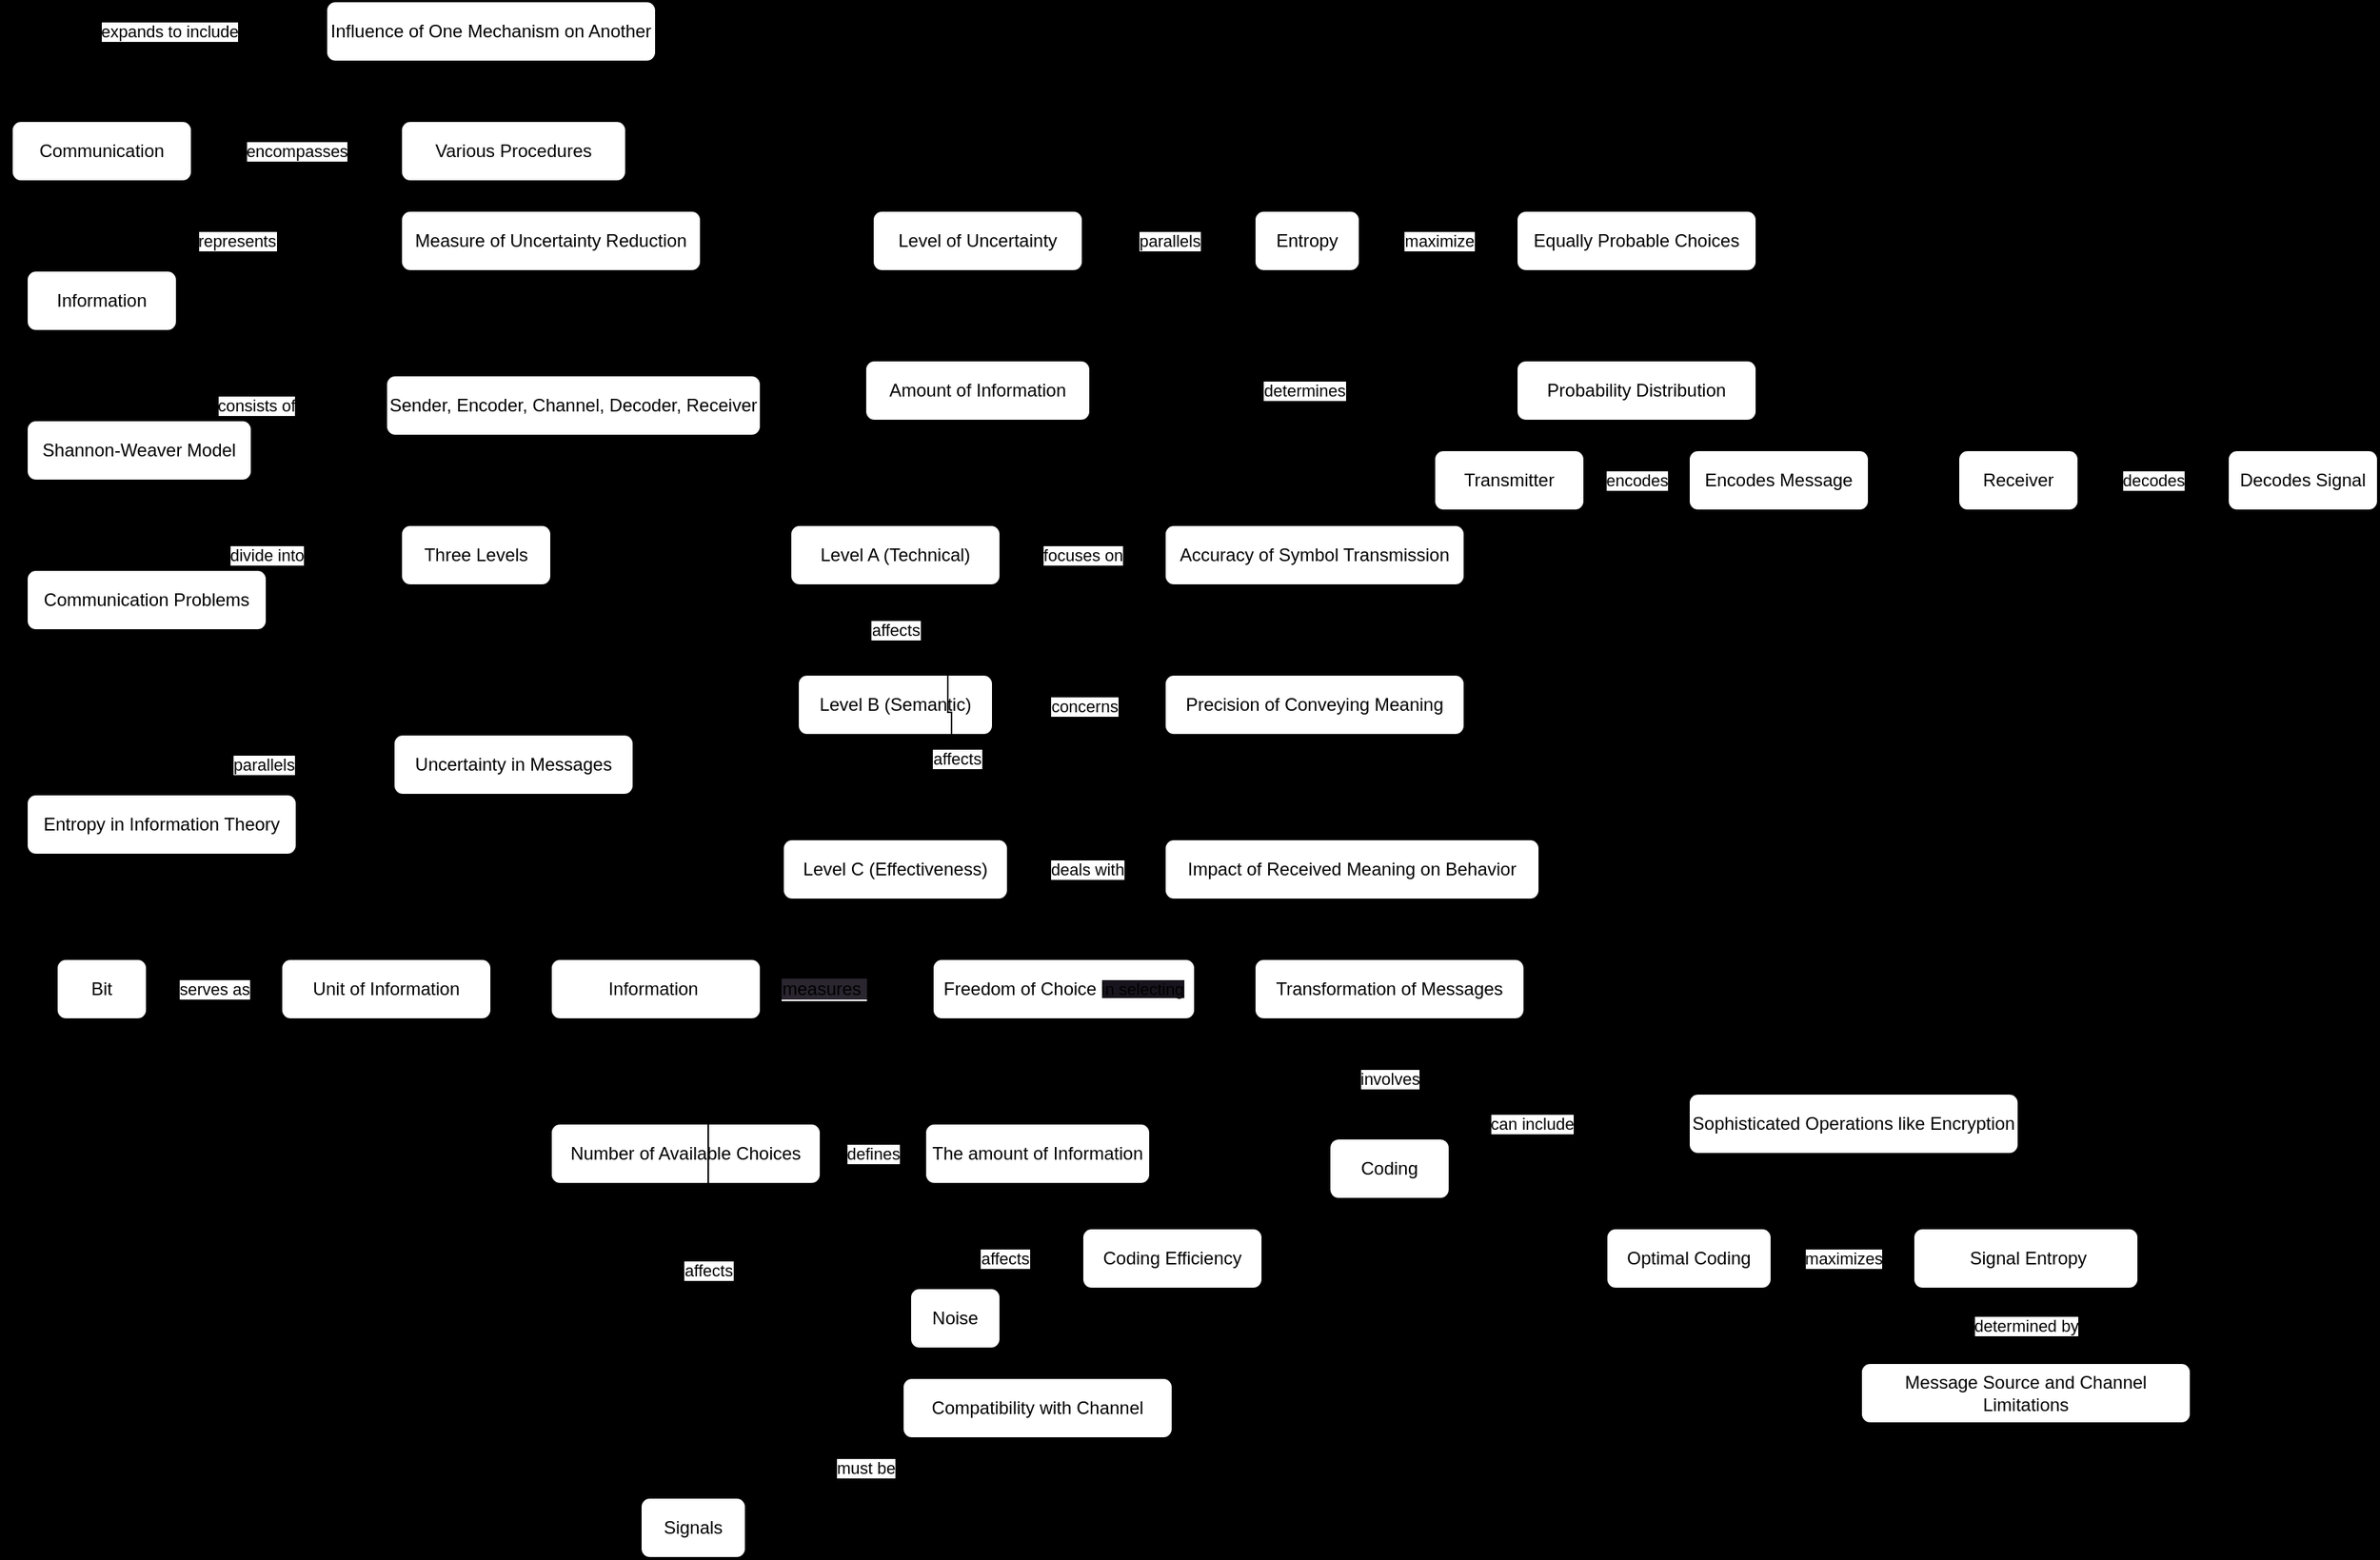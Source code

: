 <mxfile>
    <diagram id="JdzKamxjwbs6J_8y4Qll" name="Page-2">
        <mxGraphModel dx="751" dy="417" grid="1" gridSize="10" guides="1" tooltips="1" connect="1" arrows="1" fold="1" page="1" pageScale="1" pageWidth="850" pageHeight="1100" background="#000000" math="0" shadow="0">
            <root>
                <mxCell id="0"/>
                <mxCell id="1" parent="0"/>
                <mxCell id="90" style="edgeStyle=none;html=1;exitX=0.5;exitY=1;exitDx=0;exitDy=0;" edge="1" parent="1" source="2" target="7">
                    <mxGeometry relative="1" as="geometry"/>
                </mxCell>
                <mxCell id="2" value="Communication" style="rounded=1;whiteSpace=wrap;html=1;" parent="1" vertex="1">
                    <mxGeometry x="60" y="110" width="120" height="40" as="geometry"/>
                </mxCell>
                <mxCell id="3" value="Various Procedures" style="rounded=1;whiteSpace=wrap;html=1;" parent="1" vertex="1">
                    <mxGeometry x="320" y="110" width="150" height="40" as="geometry"/>
                </mxCell>
                <mxCell id="4" value="encompasses" style="edgeStyle=orthogonalEdgeStyle;rounded=1;html=1;exitX=1;exitY=0.5;exitDx=0;exitDy=0;" parent="1" source="2" target="3" edge="1">
                    <mxGeometry relative="1" as="geometry"/>
                </mxCell>
                <mxCell id="5" value="Influence of One Mechanism on Another" style="rounded=1;whiteSpace=wrap;html=1;" parent="1" vertex="1">
                    <mxGeometry x="270" y="30" width="220" height="40" as="geometry"/>
                </mxCell>
                <mxCell id="RxDYscE99tzJhrInnVEc-40" value="Procedures" style="rounded=1;whiteSpace=wrap;html=1;" parent="1" vertex="1">
                    <mxGeometry x="70" y="210" width="100" height="40" as="geometry"/>
                </mxCell>
                <mxCell id="6" value="expands to include" style="edgeStyle=orthogonalEdgeStyle;rounded=1;html=1;exitX=0.5;exitY=0;exitDx=0;exitDy=0;entryX=0;entryY=0.5;entryDx=0;entryDy=0;" parent="1" source="2" target="5" edge="1">
                    <mxGeometry relative="1" as="geometry"/>
                </mxCell>
                <mxCell id="89" style="edgeStyle=orthogonalEdgeStyle;rounded=0;orthogonalLoop=1;jettySize=auto;html=1;entryX=0;entryY=0.5;entryDx=0;entryDy=0;exitX=0.009;exitY=0.617;exitDx=0;exitDy=0;exitPerimeter=0;" edge="1" parent="1" source="7" target="28">
                    <mxGeometry relative="1" as="geometry">
                        <mxPoint x="80" y="690" as="targetPoint"/>
                        <mxPoint x="60" y="220" as="sourcePoint"/>
                        <Array as="points">
                            <mxPoint x="60" y="230"/>
                            <mxPoint x="60" y="690"/>
                        </Array>
                    </mxGeometry>
                </mxCell>
                <mxCell id="7" value="Information" style="rounded=1;whiteSpace=wrap;html=1;" parent="1" vertex="1">
                    <mxGeometry x="70" y="210" width="100" height="40" as="geometry"/>
                </mxCell>
                <mxCell id="RxDYscE99tzJhrInnVEc-74" style="edgeStyle=orthogonalEdgeStyle;rounded=0;orthogonalLoop=1;jettySize=auto;html=1;exitX=1;exitY=0.5;exitDx=0;exitDy=0;entryX=0;entryY=0.5;entryDx=0;entryDy=0;" parent="1" source="8" target="38" edge="1">
                    <mxGeometry relative="1" as="geometry"/>
                </mxCell>
                <mxCell id="8" value="Measure of Uncertainty Reduction" style="rounded=1;whiteSpace=wrap;html=1;" parent="1" vertex="1">
                    <mxGeometry x="320" y="170" width="200" height="40" as="geometry"/>
                </mxCell>
                <mxCell id="9" value="represents" style="edgeStyle=orthogonalEdgeStyle;rounded=1;html=1;exitX=0.5;exitY=0;exitDx=0;exitDy=0;" parent="1" source="7" target="8" edge="1">
                    <mxGeometry relative="1" as="geometry"/>
                </mxCell>
                <mxCell id="10" value="Shannon-Weaver Model" style="rounded=1;whiteSpace=wrap;html=1;" parent="1" vertex="1">
                    <mxGeometry x="70" y="310" width="150" height="40" as="geometry"/>
                </mxCell>
                <mxCell id="11" value="Sender, Encoder, Channel, Decoder, Receiver" style="rounded=1;whiteSpace=wrap;html=1;" parent="1" vertex="1">
                    <mxGeometry x="310" y="280" width="250" height="40" as="geometry"/>
                </mxCell>
                <mxCell id="12" value="consists of" style="edgeStyle=orthogonalEdgeStyle;rounded=1;html=1;exitX=0.5;exitY=0;exitDx=0;exitDy=0;" parent="1" source="10" target="11" edge="1">
                    <mxGeometry relative="1" as="geometry"/>
                </mxCell>
                <mxCell id="13" value="Communication Problems" style="rounded=1;whiteSpace=wrap;html=1;" parent="1" vertex="1">
                    <mxGeometry x="70" y="410" width="160" height="40" as="geometry"/>
                </mxCell>
                <mxCell id="RxDYscE99tzJhrInnVEc-27" style="edgeStyle=orthogonalEdgeStyle;rounded=0;orthogonalLoop=1;jettySize=auto;html=1;exitX=1;exitY=0.5;exitDx=0;exitDy=0;entryX=0;entryY=0.5;entryDx=0;entryDy=0;" parent="1" source="14" target="16" edge="1">
                    <mxGeometry relative="1" as="geometry">
                        <Array as="points">
                            <mxPoint x="480" y="400"/>
                            <mxPoint x="480" y="400"/>
                        </Array>
                    </mxGeometry>
                </mxCell>
                <mxCell id="RxDYscE99tzJhrInnVEc-28" style="edgeStyle=orthogonalEdgeStyle;rounded=0;orthogonalLoop=1;jettySize=auto;html=1;exitX=1;exitY=0.5;exitDx=0;exitDy=0;entryX=0;entryY=0.5;entryDx=0;entryDy=0;" parent="1" source="14" target="19" edge="1">
                    <mxGeometry relative="1" as="geometry"/>
                </mxCell>
                <mxCell id="RxDYscE99tzJhrInnVEc-29" style="edgeStyle=orthogonalEdgeStyle;rounded=0;orthogonalLoop=1;jettySize=auto;html=1;exitX=1;exitY=0.5;exitDx=0;exitDy=0;entryX=0;entryY=0.5;entryDx=0;entryDy=0;" parent="1" source="14" target="22" edge="1">
                    <mxGeometry relative="1" as="geometry"/>
                </mxCell>
                <mxCell id="14" value="Three Levels" style="rounded=1;whiteSpace=wrap;html=1;" parent="1" vertex="1">
                    <mxGeometry x="320" y="380" width="100" height="40" as="geometry"/>
                </mxCell>
                <mxCell id="15" value="divide into" style="edgeStyle=orthogonalEdgeStyle;rounded=1;html=1;exitX=0.5;exitY=0;exitDx=0;exitDy=0;" parent="1" source="13" target="14" edge="1">
                    <mxGeometry relative="1" as="geometry"/>
                </mxCell>
                <mxCell id="RxDYscE99tzJhrInnVEc-32" value="affects" style="edgeStyle=orthogonalEdgeStyle;rounded=0;orthogonalLoop=1;jettySize=auto;html=1;entryX=0.5;entryY=0;entryDx=0;entryDy=0;" parent="1" source="16" target="19" edge="1">
                    <mxGeometry relative="1" as="geometry"/>
                </mxCell>
                <mxCell id="16" value="Level A (Technical)" style="rounded=1;whiteSpace=wrap;html=1;" parent="1" vertex="1">
                    <mxGeometry x="580" y="380" width="140" height="40" as="geometry"/>
                </mxCell>
                <mxCell id="105" style="edgeStyle=none;html=1;exitX=1;exitY=0.5;exitDx=0;exitDy=0;entryX=0.5;entryY=1;entryDx=0;entryDy=0;" edge="1" parent="1" source="17" target="55">
                    <mxGeometry relative="1" as="geometry">
                        <Array as="points">
                            <mxPoint x="1060" y="400"/>
                        </Array>
                    </mxGeometry>
                </mxCell>
                <mxCell id="17" value="Accuracy of Symbol Transmission" style="rounded=1;whiteSpace=wrap;html=1;" parent="1" vertex="1">
                    <mxGeometry x="830" y="380" width="200" height="40" as="geometry"/>
                </mxCell>
                <mxCell id="18" value="focuses on" style="edgeStyle=orthogonalEdgeStyle;rounded=1;html=1;exitX=1;exitY=0.5;exitDx=0;exitDy=0;" parent="1" source="16" target="17" edge="1">
                    <mxGeometry relative="1" as="geometry"/>
                </mxCell>
                <mxCell id="19" value="Level B (Semantic)" style="rounded=1;whiteSpace=wrap;html=1;" parent="1" vertex="1">
                    <mxGeometry x="585" y="480" width="130" height="40" as="geometry"/>
                </mxCell>
                <mxCell id="20" value="Precision of Conveying Meaning" style="rounded=1;whiteSpace=wrap;html=1;" parent="1" vertex="1">
                    <mxGeometry x="830" y="480" width="200" height="40" as="geometry"/>
                </mxCell>
                <mxCell id="21" value="concerns" style="edgeStyle=orthogonalEdgeStyle;rounded=1;html=1;" parent="1" target="20" edge="1">
                    <mxGeometry relative="1" as="geometry">
                        <mxPoint x="720" y="500" as="sourcePoint"/>
                    </mxGeometry>
                </mxCell>
                <mxCell id="22" value="Level C (Effectiveness)" style="rounded=1;whiteSpace=wrap;html=1;" parent="1" vertex="1">
                    <mxGeometry x="575" y="590" width="150" height="40" as="geometry"/>
                </mxCell>
                <mxCell id="23" value="Impact of Received Meaning on Behavior" style="rounded=1;whiteSpace=wrap;html=1;" parent="1" vertex="1">
                    <mxGeometry x="830" y="590" width="250" height="40" as="geometry"/>
                </mxCell>
                <mxCell id="24" value="deals with" style="edgeStyle=orthogonalEdgeStyle;rounded=1;html=1;exitX=1;exitY=0.5;exitDx=0;exitDy=0;" parent="1" source="22" target="23" edge="1">
                    <mxGeometry relative="1" as="geometry"/>
                </mxCell>
                <mxCell id="25" value="Entropy in Information Theory" style="rounded=1;whiteSpace=wrap;html=1;" parent="1" vertex="1">
                    <mxGeometry x="70" y="560" width="180" height="40" as="geometry"/>
                </mxCell>
                <mxCell id="26" value="Uncertainty in Messages" style="rounded=1;whiteSpace=wrap;html=1;" parent="1" vertex="1">
                    <mxGeometry x="315" y="520" width="160" height="40" as="geometry"/>
                </mxCell>
                <mxCell id="27" value="parallels" style="edgeStyle=orthogonalEdgeStyle;rounded=1;html=1;exitX=0.5;exitY=0;exitDx=0;exitDy=0;" parent="1" source="25" target="26" edge="1">
                    <mxGeometry relative="1" as="geometry"/>
                </mxCell>
                <mxCell id="RxDYscE99tzJhrInnVEc-42" value="affects" style="edgeStyle=orthogonalEdgeStyle;rounded=0;orthogonalLoop=1;jettySize=auto;html=1;entryX=0.75;entryY=0;entryDx=0;entryDy=0;exitX=0.75;exitY=1;exitDx=0;exitDy=0;" parent="1" source="16" target="22" edge="1">
                    <mxGeometry x="0.376" y="3" relative="1" as="geometry">
                        <mxPoint x="660" y="440" as="sourcePoint"/>
                        <mxPoint x="660" y="490" as="targetPoint"/>
                        <mxPoint as="offset"/>
                    </mxGeometry>
                </mxCell>
                <mxCell id="28" value="Bit" style="rounded=1;whiteSpace=wrap;html=1;" parent="1" vertex="1">
                    <mxGeometry x="90" y="670" width="60" height="40" as="geometry"/>
                </mxCell>
                <mxCell id="RxDYscE99tzJhrInnVEc-60" style="edgeStyle=orthogonalEdgeStyle;rounded=0;orthogonalLoop=1;jettySize=auto;html=1;exitX=1;exitY=0.5;exitDx=0;exitDy=0;entryX=0;entryY=0.5;entryDx=0;entryDy=0;" parent="1" source="29" target="34" edge="1">
                    <mxGeometry relative="1" as="geometry"/>
                </mxCell>
                <mxCell id="29" value="Unit of Information" style="rounded=1;whiteSpace=wrap;html=1;" parent="1" vertex="1">
                    <mxGeometry x="240" y="670" width="140" height="40" as="geometry"/>
                </mxCell>
                <mxCell id="30" value="serves as" style="edgeStyle=orthogonalEdgeStyle;rounded=1;html=1;exitX=1;exitY=0.5;exitDx=0;exitDy=0;" parent="1" source="28" target="29" edge="1">
                    <mxGeometry relative="1" as="geometry"/>
                </mxCell>
                <mxCell id="31" value="Number of Available Choices" style="rounded=1;whiteSpace=wrap;html=1;" parent="1" vertex="1">
                    <mxGeometry x="420" y="780" width="180" height="40" as="geometry"/>
                </mxCell>
                <mxCell id="RxDYscE99tzJhrInnVEc-52" style="edgeStyle=orthogonalEdgeStyle;rounded=0;orthogonalLoop=1;jettySize=auto;html=1;exitX=0.5;exitY=0;exitDx=0;exitDy=0;entryX=0.5;entryY=1;entryDx=0;entryDy=0;" parent="1" source="32" target="34" edge="1">
                    <mxGeometry relative="1" as="geometry"/>
                </mxCell>
                <mxCell id="32" value="The amount of Information" style="rounded=1;whiteSpace=wrap;html=1;" parent="1" vertex="1">
                    <mxGeometry x="670" y="780" width="150" height="40" as="geometry"/>
                </mxCell>
                <mxCell id="33" value="defines" style="edgeStyle=orthogonalEdgeStyle;rounded=1;html=1;exitX=1;exitY=0.5;exitDx=0;exitDy=0;" parent="1" source="31" target="32" edge="1">
                    <mxGeometry relative="1" as="geometry"/>
                </mxCell>
                <mxCell id="34" value="Information&amp;nbsp;" style="rounded=1;whiteSpace=wrap;html=1;" parent="1" vertex="1">
                    <mxGeometry x="420" y="670" width="140" height="40" as="geometry"/>
                </mxCell>
                <mxCell id="36" value="&lt;span style=&quot;font-size: 12px; background-color: rgb(42, 37, 47);&quot;&gt;measures&amp;nbsp;&lt;/span&gt;" style="edgeStyle=orthogonalEdgeStyle;rounded=1;html=1;exitX=1;exitY=0.5;exitDx=0;exitDy=0;entryX=0;entryY=0.5;entryDx=0;entryDy=0;" parent="1" source="34" target="RxDYscE99tzJhrInnVEc-46" edge="1">
                    <mxGeometry x="-0.273" relative="1" as="geometry">
                        <mxPoint x="690" y="730" as="targetPoint"/>
                        <mxPoint as="offset"/>
                    </mxGeometry>
                </mxCell>
                <mxCell id="37" value="Entropy" style="rounded=1;whiteSpace=wrap;html=1;" parent="1" vertex="1">
                    <mxGeometry x="890" y="170" width="70" height="40" as="geometry"/>
                </mxCell>
                <mxCell id="RxDYscE99tzJhrInnVEc-59" style="edgeStyle=orthogonalEdgeStyle;rounded=0;orthogonalLoop=1;jettySize=auto;html=1;" parent="1" source="38" target="41" edge="1">
                    <mxGeometry relative="1" as="geometry"/>
                </mxCell>
                <mxCell id="38" value="Level of Uncertainty" style="rounded=1;whiteSpace=wrap;html=1;" parent="1" vertex="1">
                    <mxGeometry x="635" y="170" width="140" height="40" as="geometry"/>
                </mxCell>
                <mxCell id="39" value="parallels" style="edgeStyle=orthogonalEdgeStyle;rounded=1;html=1;exitX=0;exitY=0.5;exitDx=0;exitDy=0;" parent="1" source="37" target="38" edge="1">
                    <mxGeometry relative="1" as="geometry">
                        <mxPoint x="885" y="190" as="sourcePoint"/>
                        <Array as="points"/>
                    </mxGeometry>
                </mxCell>
                <mxCell id="RxDYscE99tzJhrInnVEc-51" style="edgeStyle=orthogonalEdgeStyle;rounded=0;orthogonalLoop=1;jettySize=auto;html=1;exitX=0.5;exitY=1;exitDx=0;exitDy=0;entryX=0.5;entryY=0;entryDx=0;entryDy=0;" parent="1" source="RxDYscE99tzJhrInnVEc-46" target="31" edge="1">
                    <mxGeometry relative="1" as="geometry"/>
                </mxCell>
                <mxCell id="RxDYscE99tzJhrInnVEc-46" value="Freedom of Choice&amp;nbsp;&lt;span style=&quot;font-size: 11px; background-color: rgb(24, 20, 29);&quot;&gt;in selecting&lt;/span&gt;" style="rounded=1;whiteSpace=wrap;html=1;" parent="1" vertex="1">
                    <mxGeometry x="675" y="670" width="175" height="40" as="geometry"/>
                </mxCell>
                <mxCell id="40" value="Probability Distribution" style="rounded=1;whiteSpace=wrap;html=1;" parent="1" vertex="1">
                    <mxGeometry x="1065" y="270" width="160" height="40" as="geometry"/>
                </mxCell>
                <mxCell id="41" value="Amount of Information" style="rounded=1;whiteSpace=wrap;html=1;" parent="1" vertex="1">
                    <mxGeometry x="630" y="270" width="150" height="40" as="geometry"/>
                </mxCell>
                <mxCell id="42" value="determines" style="edgeStyle=orthogonalEdgeStyle;rounded=1;html=1;" parent="1" source="40" target="41" edge="1">
                    <mxGeometry relative="1" as="geometry">
                        <mxPoint x="1175" y="460" as="sourcePoint"/>
                        <Array as="points">
                            <mxPoint x="930" y="290"/>
                            <mxPoint x="930" y="290"/>
                        </Array>
                    </mxGeometry>
                </mxCell>
                <mxCell id="RxDYscE99tzJhrInnVEc-57" style="edgeStyle=orthogonalEdgeStyle;rounded=0;orthogonalLoop=1;jettySize=auto;html=1;exitX=0.5;exitY=1;exitDx=0;exitDy=0;entryX=0.5;entryY=0;entryDx=0;entryDy=0;" parent="1" source="46" target="40" edge="1">
                    <mxGeometry relative="1" as="geometry"/>
                </mxCell>
                <mxCell id="46" value="Equally Probable Choices" style="rounded=1;whiteSpace=wrap;html=1;" parent="1" vertex="1">
                    <mxGeometry x="1065" y="170" width="160" height="40" as="geometry"/>
                </mxCell>
                <mxCell id="48" value="maximize" style="edgeStyle=orthogonalEdgeStyle;rounded=1;html=1;entryX=1;entryY=0.5;entryDx=0;entryDy=0;exitX=0;exitY=0.5;exitDx=0;exitDy=0;" parent="1" source="46" target="37" edge="1">
                    <mxGeometry relative="1" as="geometry">
                        <mxPoint x="1275" y="160" as="sourcePoint"/>
                        <mxPoint x="995" y="190" as="targetPoint"/>
                        <Array as="points"/>
                    </mxGeometry>
                </mxCell>
                <mxCell id="RxDYscE99tzJhrInnVEc-90" style="edgeStyle=orthogonalEdgeStyle;rounded=0;orthogonalLoop=1;jettySize=auto;html=1;exitX=0.5;exitY=1;exitDx=0;exitDy=0;entryX=0;entryY=0.5;entryDx=0;entryDy=0;" parent="1" source="52" target="66" edge="1">
                    <mxGeometry relative="1" as="geometry">
                        <mxPoint x="980.294" y="900" as="targetPoint"/>
                        <Array as="points">
                            <mxPoint x="980" y="870"/>
                        </Array>
                    </mxGeometry>
                </mxCell>
                <mxCell id="52" value="Coding" style="rounded=1;whiteSpace=wrap;html=1;" parent="1" vertex="1">
                    <mxGeometry x="940" y="790" width="80" height="40" as="geometry"/>
                </mxCell>
                <mxCell id="53" value="Transformation of Messages" style="rounded=1;whiteSpace=wrap;html=1;" parent="1" vertex="1">
                    <mxGeometry x="890" y="670" width="180" height="40" as="geometry"/>
                </mxCell>
                <mxCell id="54" value="involves" style="edgeStyle=orthogonalEdgeStyle;rounded=1;html=1;exitX=0.5;exitY=0;exitDx=0;exitDy=0;" parent="1" source="52" target="53" edge="1">
                    <mxGeometry relative="1" as="geometry"/>
                </mxCell>
                <mxCell id="55" value="Transmitter" style="rounded=1;whiteSpace=wrap;html=1;" parent="1" vertex="1">
                    <mxGeometry x="1010" y="330" width="100" height="40" as="geometry"/>
                </mxCell>
                <mxCell id="RxDYscE99tzJhrInnVEc-76" style="edgeStyle=orthogonalEdgeStyle;rounded=0;orthogonalLoop=1;jettySize=auto;html=1;exitX=1;exitY=0.5;exitDx=0;exitDy=0;" parent="1" source="56" target="58" edge="1">
                    <mxGeometry relative="1" as="geometry"/>
                </mxCell>
                <mxCell id="56" value="Encodes Message" style="rounded=1;whiteSpace=wrap;html=1;" parent="1" vertex="1">
                    <mxGeometry x="1180" y="330" width="120" height="40" as="geometry"/>
                </mxCell>
                <mxCell id="57" value="encodes" style="edgeStyle=orthogonalEdgeStyle;rounded=1;html=1;exitX=1;exitY=0.5;exitDx=0;exitDy=0;" parent="1" source="55" target="56" edge="1">
                    <mxGeometry relative="1" as="geometry"/>
                </mxCell>
                <mxCell id="58" value="Receiver" style="rounded=1;whiteSpace=wrap;html=1;" parent="1" vertex="1">
                    <mxGeometry x="1360" y="330" width="80" height="40" as="geometry"/>
                </mxCell>
                <mxCell id="59" value="Decodes Signal" style="rounded=1;whiteSpace=wrap;html=1;" parent="1" vertex="1">
                    <mxGeometry x="1540" y="330" width="100" height="40" as="geometry"/>
                </mxCell>
                <mxCell id="60" value="decodes" style="edgeStyle=orthogonalEdgeStyle;rounded=1;html=1;exitX=1;exitY=0.5;exitDx=0;exitDy=0;" parent="1" source="58" target="59" edge="1">
                    <mxGeometry relative="1" as="geometry"/>
                </mxCell>
                <mxCell id="61" value="Sophisticated Operations like Encryption" style="rounded=1;whiteSpace=wrap;html=1;" parent="1" vertex="1">
                    <mxGeometry x="1180" y="760" width="220" height="40" as="geometry"/>
                </mxCell>
                <mxCell id="62" value="can include" style="edgeStyle=orthogonalEdgeStyle;rounded=1;html=1;exitX=0.5;exitY=0;exitDx=0;exitDy=0;" parent="1" source="52" target="61" edge="1">
                    <mxGeometry relative="1" as="geometry"/>
                </mxCell>
                <mxCell id="63" value="Signals" style="rounded=1;whiteSpace=wrap;html=1;" parent="1" vertex="1">
                    <mxGeometry x="480" y="1030" width="70" height="40" as="geometry"/>
                </mxCell>
                <mxCell id="104" style="edgeStyle=none;html=1;exitX=1;exitY=0.5;exitDx=0;exitDy=0;entryX=0.5;entryY=1;entryDx=0;entryDy=0;" edge="1" parent="1" source="64" target="82">
                    <mxGeometry relative="1" as="geometry"/>
                </mxCell>
                <mxCell id="64" value="Compatibility with Channel" style="rounded=1;whiteSpace=wrap;html=1;" parent="1" vertex="1">
                    <mxGeometry x="655" y="950" width="180" height="40" as="geometry"/>
                </mxCell>
                <mxCell id="65" value="must be" style="edgeStyle=orthogonalEdgeStyle;rounded=1;html=1;exitX=0.5;exitY=0;exitDx=0;exitDy=0;" parent="1" source="63" target="64" edge="1">
                    <mxGeometry relative="1" as="geometry"/>
                </mxCell>
                <mxCell id="66" value="Optimal Coding" style="rounded=1;whiteSpace=wrap;html=1;" parent="1" vertex="1">
                    <mxGeometry x="1125" y="850" width="110" height="40" as="geometry"/>
                </mxCell>
                <mxCell id="67" value="&amp;nbsp;Signal Entropy" style="rounded=1;whiteSpace=wrap;html=1;" parent="1" vertex="1">
                    <mxGeometry x="1330" y="850" width="150" height="40" as="geometry"/>
                </mxCell>
                <mxCell id="68" value="maximizes" style="edgeStyle=orthogonalEdgeStyle;rounded=1;html=1;exitX=1;exitY=0.5;exitDx=0;exitDy=0;" parent="1" source="66" target="67" edge="1">
                    <mxGeometry relative="1" as="geometry"/>
                </mxCell>
                <mxCell id="103" style="edgeStyle=none;html=1;exitX=0;exitY=0.25;exitDx=0;exitDy=0;entryX=0;entryY=0.75;entryDx=0;entryDy=0;" edge="1" parent="1" source="81" target="32">
                    <mxGeometry relative="1" as="geometry">
                        <Array as="points">
                            <mxPoint x="660" y="830"/>
                        </Array>
                    </mxGeometry>
                </mxCell>
                <mxCell id="81" value="Noise" style="rounded=1;whiteSpace=wrap;html=1;" parent="1" vertex="1">
                    <mxGeometry x="660" y="890" width="60" height="40" as="geometry"/>
                </mxCell>
                <mxCell id="101" style="edgeStyle=none;html=1;exitX=1;exitY=0.5;exitDx=0;exitDy=0;entryX=0;entryY=0.5;entryDx=0;entryDy=0;" edge="1" parent="1" source="82" target="52">
                    <mxGeometry relative="1" as="geometry">
                        <Array as="points">
                            <mxPoint x="910" y="870"/>
                            <mxPoint x="910" y="810"/>
                        </Array>
                    </mxGeometry>
                </mxCell>
                <mxCell id="82" value="Coding Efficiency" style="rounded=1;whiteSpace=wrap;html=1;" parent="1" vertex="1">
                    <mxGeometry x="775" y="850" width="120" height="40" as="geometry"/>
                </mxCell>
                <mxCell id="83" value="affects" style="edgeStyle=orthogonalEdgeStyle;rounded=1;html=1;exitX=0.5;exitY=0;exitDx=0;exitDy=0;" parent="1" source="81" target="82" edge="1">
                    <mxGeometry relative="1" as="geometry">
                        <Array as="points">
                            <mxPoint x="690" y="870"/>
                        </Array>
                    </mxGeometry>
                </mxCell>
                <mxCell id="97" value="Message Source and Channel Limitations" style="rounded=1;whiteSpace=wrap;html=1;" vertex="1" parent="1">
                    <mxGeometry x="1295" y="940" width="220" height="40" as="geometry"/>
                </mxCell>
                <mxCell id="98" value="determined by" style="edgeStyle=orthogonalEdgeStyle;rounded=1;html=1;exitX=0.5;exitY=1;exitDx=0;exitDy=0;" edge="1" parent="1" source="67" target="97">
                    <mxGeometry relative="1" as="geometry">
                        <mxPoint x="1405" y="840" as="sourcePoint"/>
                    </mxGeometry>
                </mxCell>
                <mxCell id="102" value="affects" style="edgeStyle=orthogonalEdgeStyle;rounded=1;html=1;exitX=0;exitY=0.5;exitDx=0;exitDy=0;entryX=0.75;entryY=1;entryDx=0;entryDy=0;" edge="1" parent="1" source="81" target="34">
                    <mxGeometry relative="1" as="geometry">
                        <mxPoint x="700" y="900" as="sourcePoint"/>
                        <mxPoint x="785" y="880" as="targetPoint"/>
                    </mxGeometry>
                </mxCell>
            </root>
        </mxGraphModel>
    </diagram>
</mxfile>